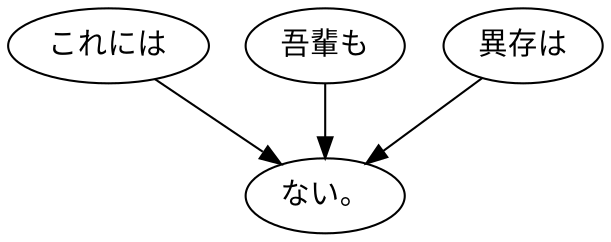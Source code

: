 digraph graph797 {
	node0 [label="これには"];
	node1 [label="吾輩も"];
	node2 [label="異存は"];
	node3 [label="ない。"];
	node0 -> node3;
	node1 -> node3;
	node2 -> node3;
}
